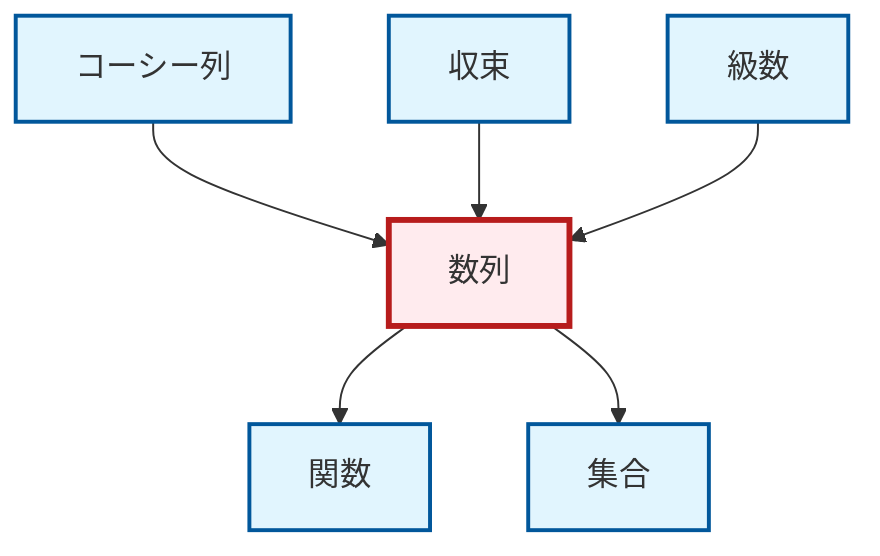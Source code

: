 graph TD
    classDef definition fill:#e1f5fe,stroke:#01579b,stroke-width:2px
    classDef theorem fill:#f3e5f5,stroke:#4a148c,stroke-width:2px
    classDef axiom fill:#fff3e0,stroke:#e65100,stroke-width:2px
    classDef example fill:#e8f5e9,stroke:#1b5e20,stroke-width:2px
    classDef current fill:#ffebee,stroke:#b71c1c,stroke-width:3px
    def-sequence["数列"]:::definition
    def-cauchy-sequence["コーシー列"]:::definition
    def-set["集合"]:::definition
    def-series["級数"]:::definition
    def-convergence["収束"]:::definition
    def-function["関数"]:::definition
    def-sequence --> def-function
    def-sequence --> def-set
    def-cauchy-sequence --> def-sequence
    def-convergence --> def-sequence
    def-series --> def-sequence
    class def-sequence current